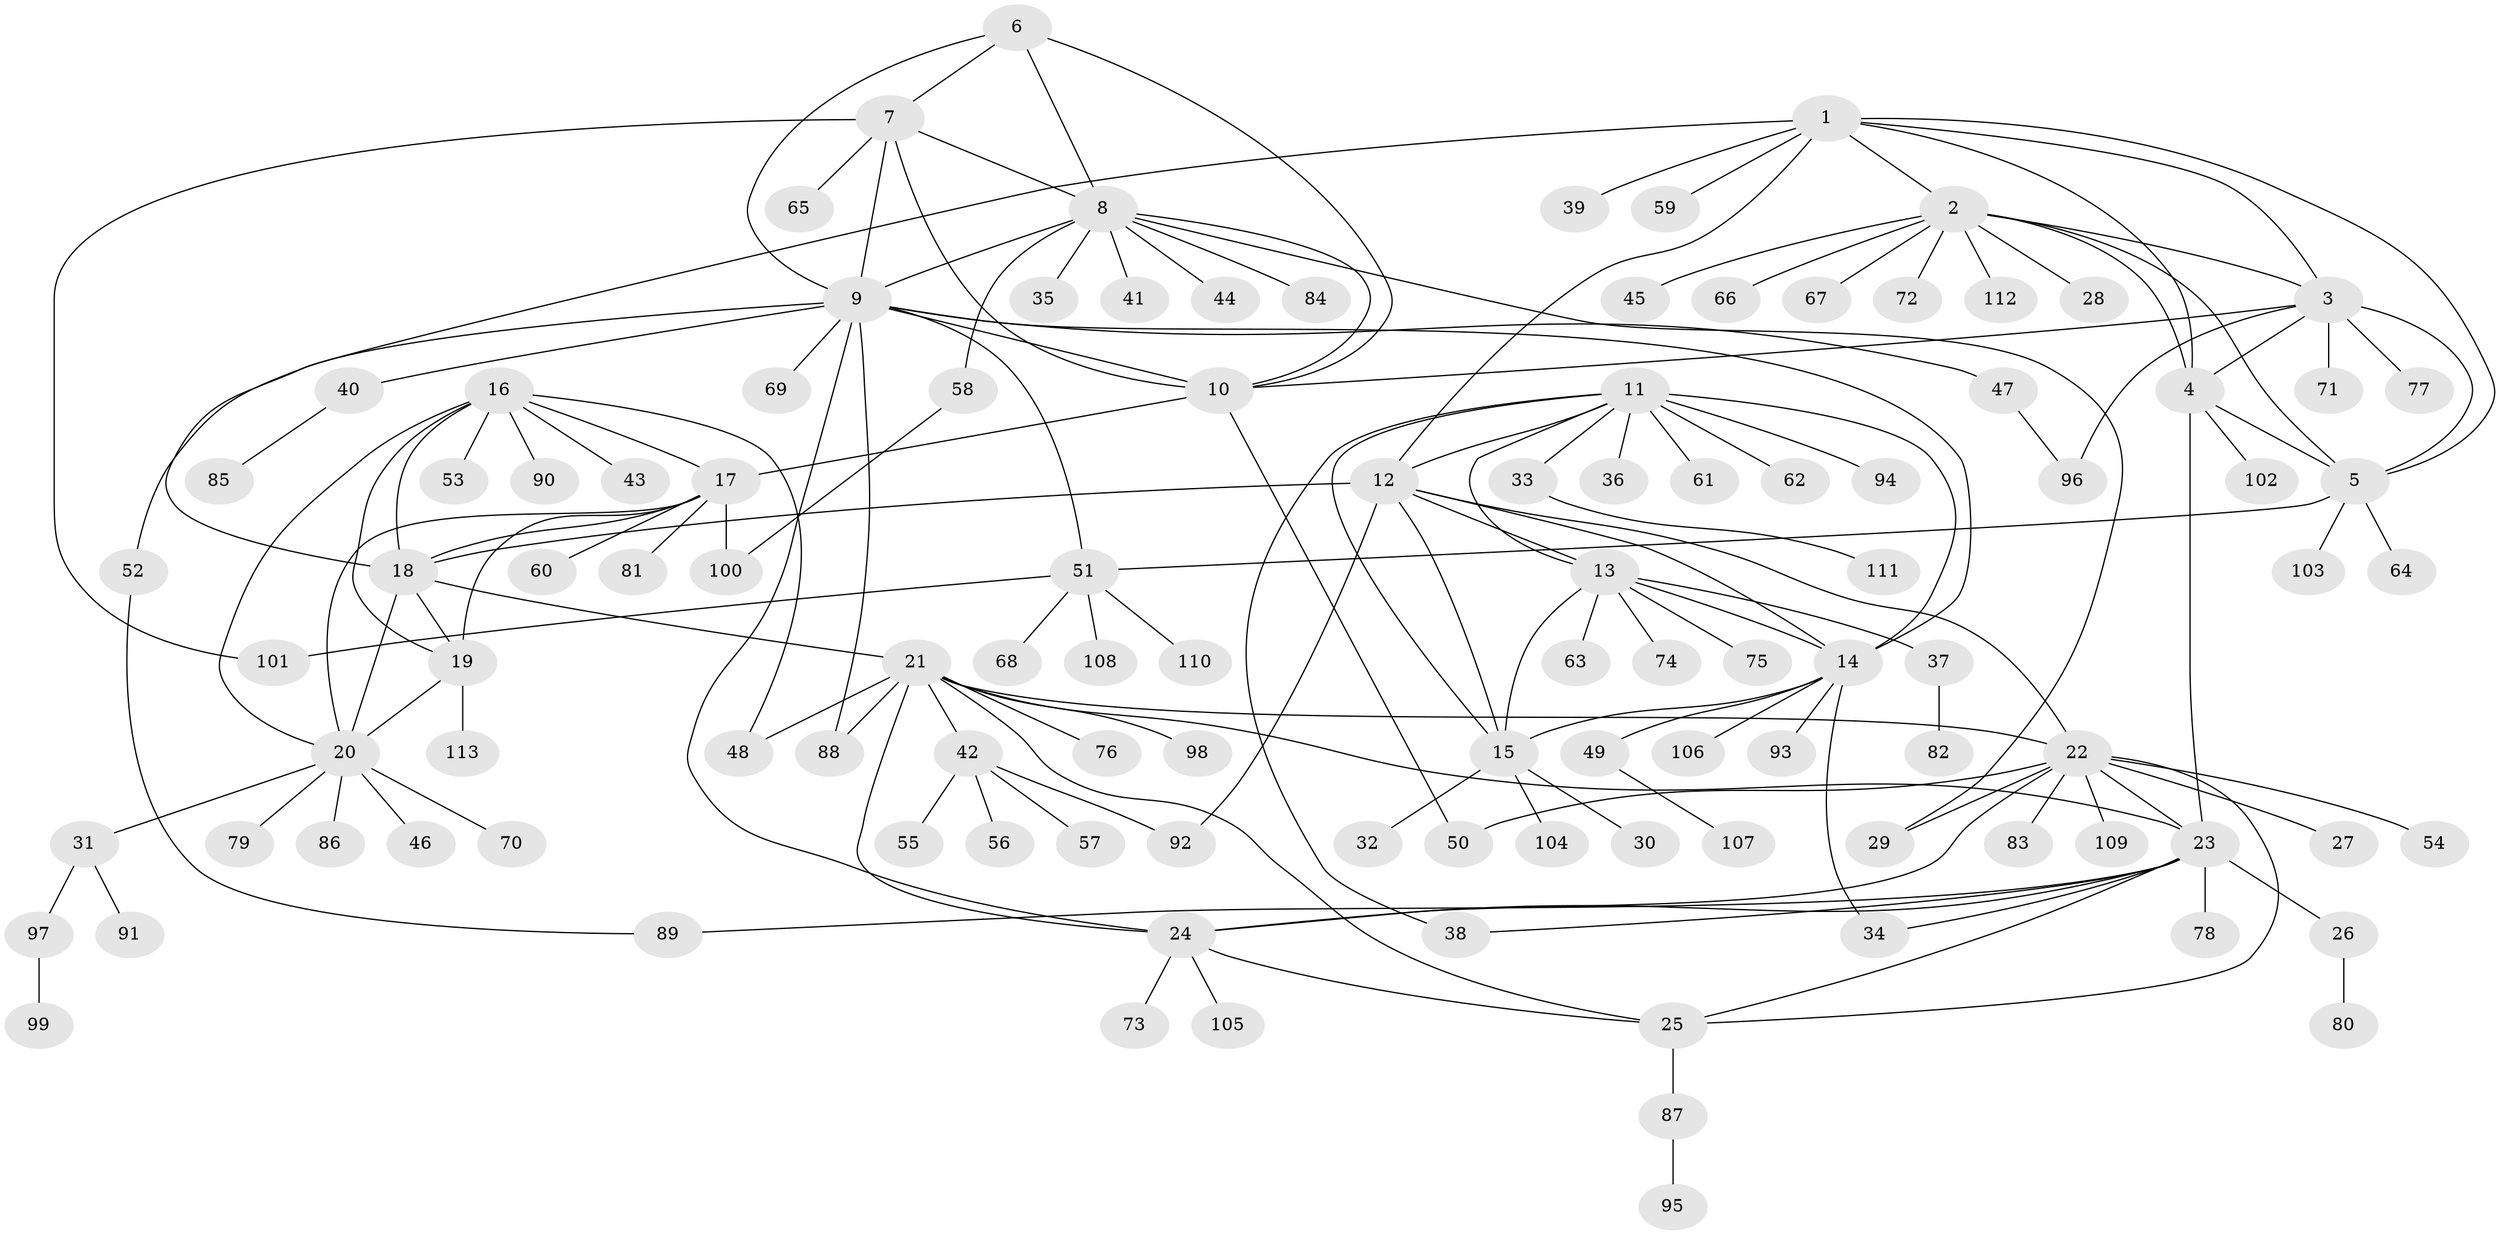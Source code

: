 // Generated by graph-tools (version 1.1) at 2025/02/03/09/25 03:02:39]
// undirected, 113 vertices, 160 edges
graph export_dot {
graph [start="1"]
  node [color=gray90,style=filled];
  1;
  2;
  3;
  4;
  5;
  6;
  7;
  8;
  9;
  10;
  11;
  12;
  13;
  14;
  15;
  16;
  17;
  18;
  19;
  20;
  21;
  22;
  23;
  24;
  25;
  26;
  27;
  28;
  29;
  30;
  31;
  32;
  33;
  34;
  35;
  36;
  37;
  38;
  39;
  40;
  41;
  42;
  43;
  44;
  45;
  46;
  47;
  48;
  49;
  50;
  51;
  52;
  53;
  54;
  55;
  56;
  57;
  58;
  59;
  60;
  61;
  62;
  63;
  64;
  65;
  66;
  67;
  68;
  69;
  70;
  71;
  72;
  73;
  74;
  75;
  76;
  77;
  78;
  79;
  80;
  81;
  82;
  83;
  84;
  85;
  86;
  87;
  88;
  89;
  90;
  91;
  92;
  93;
  94;
  95;
  96;
  97;
  98;
  99;
  100;
  101;
  102;
  103;
  104;
  105;
  106;
  107;
  108;
  109;
  110;
  111;
  112;
  113;
  1 -- 2;
  1 -- 3;
  1 -- 4;
  1 -- 5;
  1 -- 12;
  1 -- 18;
  1 -- 39;
  1 -- 59;
  2 -- 3;
  2 -- 4;
  2 -- 5;
  2 -- 28;
  2 -- 45;
  2 -- 66;
  2 -- 67;
  2 -- 72;
  2 -- 112;
  3 -- 4;
  3 -- 5;
  3 -- 10;
  3 -- 71;
  3 -- 77;
  3 -- 96;
  4 -- 5;
  4 -- 23;
  4 -- 102;
  5 -- 51;
  5 -- 64;
  5 -- 103;
  6 -- 7;
  6 -- 8;
  6 -- 9;
  6 -- 10;
  7 -- 8;
  7 -- 9;
  7 -- 10;
  7 -- 65;
  7 -- 101;
  8 -- 9;
  8 -- 10;
  8 -- 29;
  8 -- 35;
  8 -- 41;
  8 -- 44;
  8 -- 58;
  8 -- 84;
  9 -- 10;
  9 -- 14;
  9 -- 24;
  9 -- 40;
  9 -- 47;
  9 -- 51;
  9 -- 52;
  9 -- 69;
  9 -- 88;
  10 -- 17;
  10 -- 50;
  11 -- 12;
  11 -- 13;
  11 -- 14;
  11 -- 15;
  11 -- 33;
  11 -- 36;
  11 -- 38;
  11 -- 61;
  11 -- 62;
  11 -- 94;
  12 -- 13;
  12 -- 14;
  12 -- 15;
  12 -- 18;
  12 -- 22;
  12 -- 92;
  13 -- 14;
  13 -- 15;
  13 -- 37;
  13 -- 63;
  13 -- 74;
  13 -- 75;
  14 -- 15;
  14 -- 34;
  14 -- 49;
  14 -- 93;
  14 -- 106;
  15 -- 30;
  15 -- 32;
  15 -- 104;
  16 -- 17;
  16 -- 18;
  16 -- 19;
  16 -- 20;
  16 -- 43;
  16 -- 48;
  16 -- 53;
  16 -- 90;
  17 -- 18;
  17 -- 19;
  17 -- 20;
  17 -- 60;
  17 -- 81;
  17 -- 100;
  18 -- 19;
  18 -- 20;
  18 -- 21;
  19 -- 20;
  19 -- 113;
  20 -- 31;
  20 -- 46;
  20 -- 70;
  20 -- 79;
  20 -- 86;
  21 -- 22;
  21 -- 23;
  21 -- 24;
  21 -- 25;
  21 -- 42;
  21 -- 48;
  21 -- 76;
  21 -- 88;
  21 -- 98;
  22 -- 23;
  22 -- 24;
  22 -- 25;
  22 -- 27;
  22 -- 29;
  22 -- 50;
  22 -- 54;
  22 -- 83;
  22 -- 109;
  23 -- 24;
  23 -- 25;
  23 -- 26;
  23 -- 34;
  23 -- 38;
  23 -- 78;
  23 -- 89;
  24 -- 25;
  24 -- 73;
  24 -- 105;
  25 -- 87;
  26 -- 80;
  31 -- 91;
  31 -- 97;
  33 -- 111;
  37 -- 82;
  40 -- 85;
  42 -- 55;
  42 -- 56;
  42 -- 57;
  42 -- 92;
  47 -- 96;
  49 -- 107;
  51 -- 68;
  51 -- 101;
  51 -- 108;
  51 -- 110;
  52 -- 89;
  58 -- 100;
  87 -- 95;
  97 -- 99;
}
